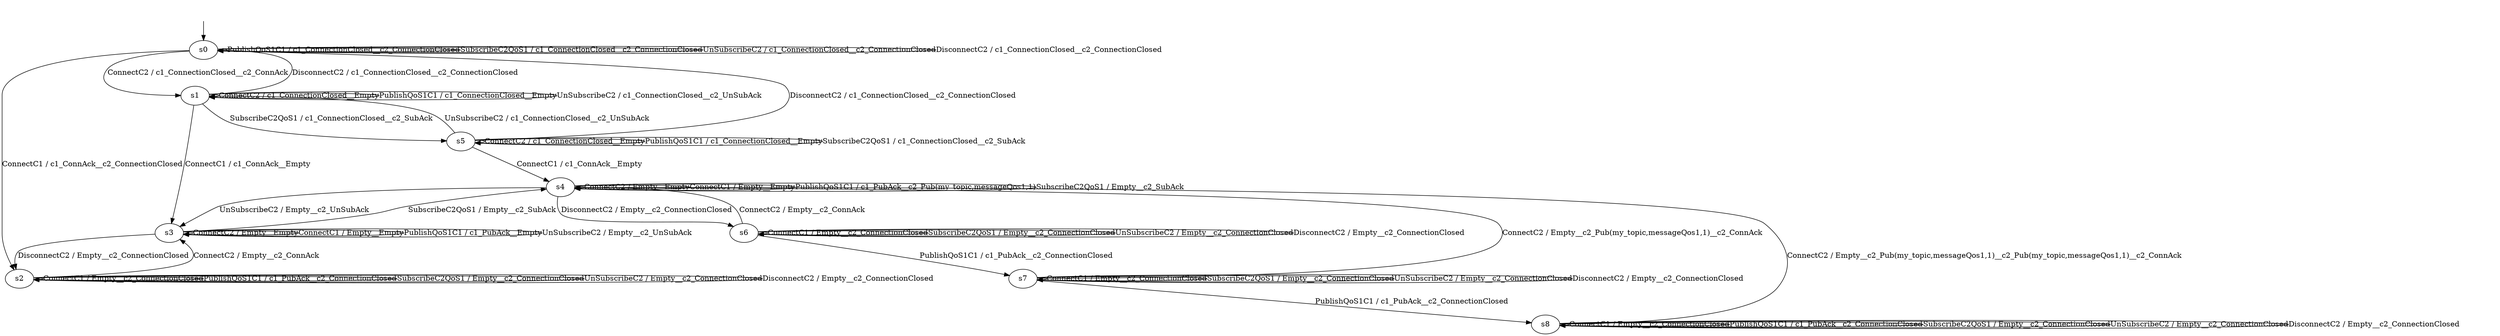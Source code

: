 digraph h2 {
s0 [label="s0"];
s1 [label="s1"];
s2 [label="s2"];
s3 [label="s3"];
s4 [label="s4"];
s5 [label="s5"];
s6 [label="s6"];
s7 [label="s7"];
s8 [label="s8"];
s0 -> s1 [label="ConnectC2 / c1_ConnectionClosed__c2_ConnAck"];
s0 -> s2 [label="ConnectC1 / c1_ConnAck__c2_ConnectionClosed"];
s0 -> s0 [label="PublishQoS1C1 / c1_ConnectionClosed__c2_ConnectionClosed"];
s0 -> s0 [label="SubscribeC2QoS1 / c1_ConnectionClosed__c2_ConnectionClosed"];
s0 -> s0 [label="UnSubscribeC2 / c1_ConnectionClosed__c2_ConnectionClosed"];
s0 -> s0 [label="DisconnectC2 / c1_ConnectionClosed__c2_ConnectionClosed"];
s1 -> s1 [label="ConnectC2 / c1_ConnectionClosed__Empty"];
s1 -> s3 [label="ConnectC1 / c1_ConnAck__Empty"];
s1 -> s1 [label="PublishQoS1C1 / c1_ConnectionClosed__Empty"];
s1 -> s5 [label="SubscribeC2QoS1 / c1_ConnectionClosed__c2_SubAck"];
s1 -> s1 [label="UnSubscribeC2 / c1_ConnectionClosed__c2_UnSubAck"];
s1 -> s0 [label="DisconnectC2 / c1_ConnectionClosed__c2_ConnectionClosed"];
s2 -> s3 [label="ConnectC2 / Empty__c2_ConnAck"];
s2 -> s2 [label="ConnectC1 / Empty__c2_ConnectionClosed"];
s2 -> s2 [label="PublishQoS1C1 / c1_PubAck__c2_ConnectionClosed"];
s2 -> s2 [label="SubscribeC2QoS1 / Empty__c2_ConnectionClosed"];
s2 -> s2 [label="UnSubscribeC2 / Empty__c2_ConnectionClosed"];
s2 -> s2 [label="DisconnectC2 / Empty__c2_ConnectionClosed"];
s3 -> s3 [label="ConnectC2 / Empty__Empty"];
s3 -> s3 [label="ConnectC1 / Empty__Empty"];
s3 -> s3 [label="PublishQoS1C1 / c1_PubAck__Empty"];
s3 -> s4 [label="SubscribeC2QoS1 / Empty__c2_SubAck"];
s3 -> s3 [label="UnSubscribeC2 / Empty__c2_UnSubAck"];
s3 -> s2 [label="DisconnectC2 / Empty__c2_ConnectionClosed"];
s4 -> s4 [label="ConnectC2 / Empty__Empty"];
s4 -> s4 [label="ConnectC1 / Empty__Empty"];
s4 -> s4 [label="PublishQoS1C1 / c1_PubAck__c2_Pub(my_topic,messageQos1,1)"];
s4 -> s4 [label="SubscribeC2QoS1 / Empty__c2_SubAck"];
s4 -> s3 [label="UnSubscribeC2 / Empty__c2_UnSubAck"];
s4 -> s6 [label="DisconnectC2 / Empty__c2_ConnectionClosed"];
s5 -> s5 [label="ConnectC2 / c1_ConnectionClosed__Empty"];
s5 -> s4 [label="ConnectC1 / c1_ConnAck__Empty"];
s5 -> s5 [label="PublishQoS1C1 / c1_ConnectionClosed__Empty"];
s5 -> s5 [label="SubscribeC2QoS1 / c1_ConnectionClosed__c2_SubAck"];
s5 -> s1 [label="UnSubscribeC2 / c1_ConnectionClosed__c2_UnSubAck"];
s5 -> s0 [label="DisconnectC2 / c1_ConnectionClosed__c2_ConnectionClosed"];
s6 -> s4 [label="ConnectC2 / Empty__c2_ConnAck"];
s6 -> s6 [label="ConnectC1 / Empty__c2_ConnectionClosed"];
s6 -> s7 [label="PublishQoS1C1 / c1_PubAck__c2_ConnectionClosed"];
s6 -> s6 [label="SubscribeC2QoS1 / Empty__c2_ConnectionClosed"];
s6 -> s6 [label="UnSubscribeC2 / Empty__c2_ConnectionClosed"];
s6 -> s6 [label="DisconnectC2 / Empty__c2_ConnectionClosed"];
s7 -> s4 [label="ConnectC2 / Empty__c2_Pub(my_topic,messageQos1,1)__c2_ConnAck"];
s7 -> s7 [label="ConnectC1 / Empty__c2_ConnectionClosed"];
s7 -> s8 [label="PublishQoS1C1 / c1_PubAck__c2_ConnectionClosed"];
s7 -> s7 [label="SubscribeC2QoS1 / Empty__c2_ConnectionClosed"];
s7 -> s7 [label="UnSubscribeC2 / Empty__c2_ConnectionClosed"];
s7 -> s7 [label="DisconnectC2 / Empty__c2_ConnectionClosed"];
s8 -> s4 [label="ConnectC2 / Empty__c2_Pub(my_topic,messageQos1,1)__c2_Pub(my_topic,messageQos1,1)__c2_ConnAck"];
s8 -> s8 [label="ConnectC1 / Empty__c2_ConnectionClosed"];
s8 -> s8 [label="PublishQoS1C1 / c1_PubAck__c2_ConnectionClosed"];
s8 -> s8 [label="SubscribeC2QoS1 / Empty__c2_ConnectionClosed"];
s8 -> s8 [label="UnSubscribeC2 / Empty__c2_ConnectionClosed"];
s8 -> s8 [label="DisconnectC2 / Empty__c2_ConnectionClosed"];
__start0 [shape=none, label=""];
__start0 -> s0 [label=""];
}
